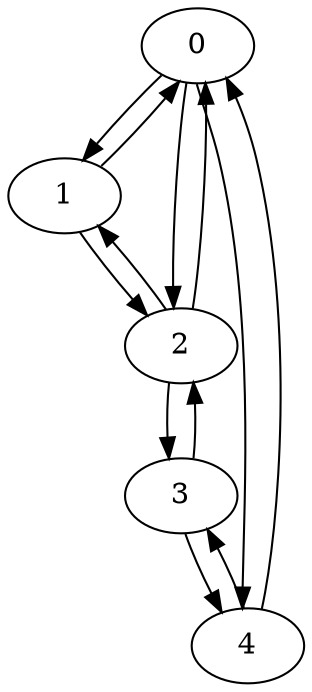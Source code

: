 digraph A{ 
     0->1 
     0->2 
     0->4 
     1->0 
     1->2 
     2->0 
     2->1 
     2->3 
     3->2 
     3->4 
     4->0 
     4->3 
}

